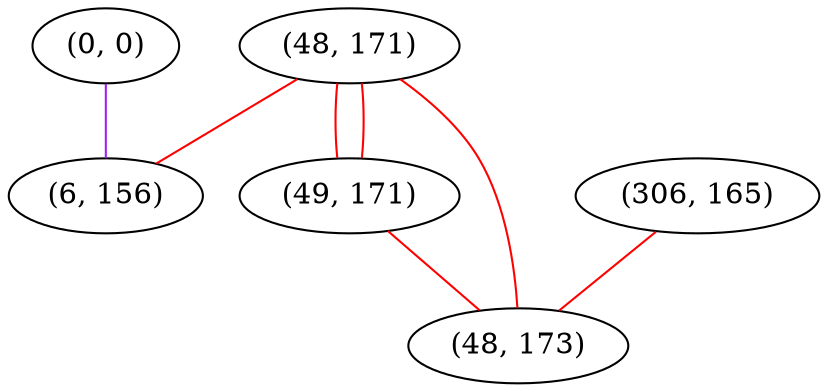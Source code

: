 graph "" {
"(48, 171)";
"(0, 0)";
"(6, 156)";
"(306, 165)";
"(49, 171)";
"(48, 173)";
"(48, 171)" -- "(6, 156)"  [color=red, key=0, weight=1];
"(48, 171)" -- "(49, 171)"  [color=red, key=0, weight=1];
"(48, 171)" -- "(49, 171)"  [color=red, key=1, weight=1];
"(48, 171)" -- "(48, 173)"  [color=red, key=0, weight=1];
"(0, 0)" -- "(6, 156)"  [color=purple, key=0, weight=4];
"(306, 165)" -- "(48, 173)"  [color=red, key=0, weight=1];
"(49, 171)" -- "(48, 173)"  [color=red, key=0, weight=1];
}
